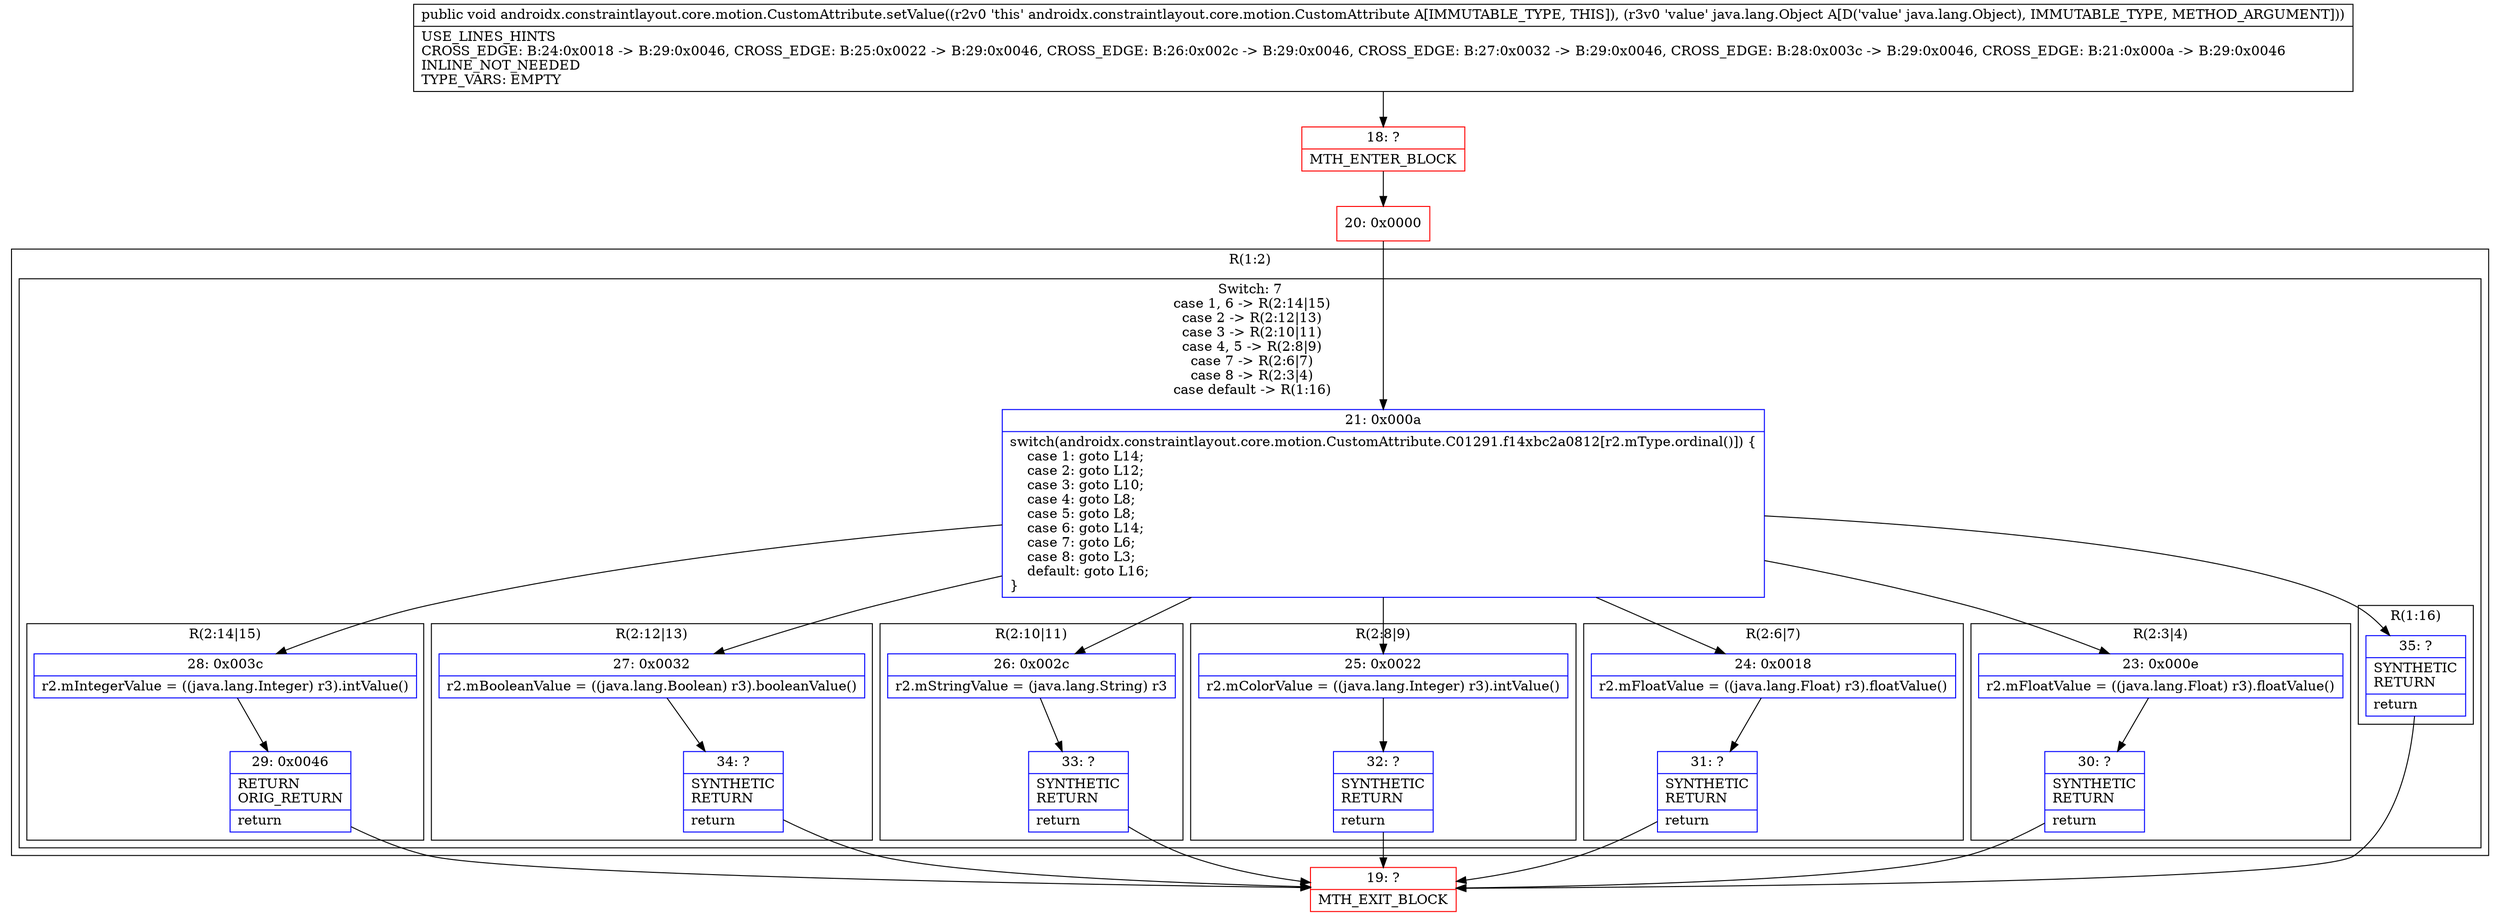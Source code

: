 digraph "CFG forandroidx.constraintlayout.core.motion.CustomAttribute.setValue(Ljava\/lang\/Object;)V" {
subgraph cluster_Region_1790768963 {
label = "R(1:2)";
node [shape=record,color=blue];
subgraph cluster_SwitchRegion_282910837 {
label = "Switch: 7
 case 1, 6 -> R(2:14|15)
 case 2 -> R(2:12|13)
 case 3 -> R(2:10|11)
 case 4, 5 -> R(2:8|9)
 case 7 -> R(2:6|7)
 case 8 -> R(2:3|4)
 case default -> R(1:16)";
node [shape=record,color=blue];
Node_21 [shape=record,label="{21\:\ 0x000a|switch(androidx.constraintlayout.core.motion.CustomAttribute.C01291.f14xbc2a0812[r2.mType.ordinal()]) \{\l    case 1: goto L14;\l    case 2: goto L12;\l    case 3: goto L10;\l    case 4: goto L8;\l    case 5: goto L8;\l    case 6: goto L14;\l    case 7: goto L6;\l    case 8: goto L3;\l    default: goto L16;\l\}\l}"];
subgraph cluster_Region_56026902 {
label = "R(2:14|15)";
node [shape=record,color=blue];
Node_28 [shape=record,label="{28\:\ 0x003c|r2.mIntegerValue = ((java.lang.Integer) r3).intValue()\l}"];
Node_29 [shape=record,label="{29\:\ 0x0046|RETURN\lORIG_RETURN\l|return\l}"];
}
subgraph cluster_Region_1648419646 {
label = "R(2:12|13)";
node [shape=record,color=blue];
Node_27 [shape=record,label="{27\:\ 0x0032|r2.mBooleanValue = ((java.lang.Boolean) r3).booleanValue()\l}"];
Node_34 [shape=record,label="{34\:\ ?|SYNTHETIC\lRETURN\l|return\l}"];
}
subgraph cluster_Region_1867187930 {
label = "R(2:10|11)";
node [shape=record,color=blue];
Node_26 [shape=record,label="{26\:\ 0x002c|r2.mStringValue = (java.lang.String) r3\l}"];
Node_33 [shape=record,label="{33\:\ ?|SYNTHETIC\lRETURN\l|return\l}"];
}
subgraph cluster_Region_417569806 {
label = "R(2:8|9)";
node [shape=record,color=blue];
Node_25 [shape=record,label="{25\:\ 0x0022|r2.mColorValue = ((java.lang.Integer) r3).intValue()\l}"];
Node_32 [shape=record,label="{32\:\ ?|SYNTHETIC\lRETURN\l|return\l}"];
}
subgraph cluster_Region_750364243 {
label = "R(2:6|7)";
node [shape=record,color=blue];
Node_24 [shape=record,label="{24\:\ 0x0018|r2.mFloatValue = ((java.lang.Float) r3).floatValue()\l}"];
Node_31 [shape=record,label="{31\:\ ?|SYNTHETIC\lRETURN\l|return\l}"];
}
subgraph cluster_Region_1233512937 {
label = "R(2:3|4)";
node [shape=record,color=blue];
Node_23 [shape=record,label="{23\:\ 0x000e|r2.mFloatValue = ((java.lang.Float) r3).floatValue()\l}"];
Node_30 [shape=record,label="{30\:\ ?|SYNTHETIC\lRETURN\l|return\l}"];
}
subgraph cluster_Region_2127514581 {
label = "R(1:16)";
node [shape=record,color=blue];
Node_35 [shape=record,label="{35\:\ ?|SYNTHETIC\lRETURN\l|return\l}"];
}
}
}
Node_18 [shape=record,color=red,label="{18\:\ ?|MTH_ENTER_BLOCK\l}"];
Node_20 [shape=record,color=red,label="{20\:\ 0x0000}"];
Node_19 [shape=record,color=red,label="{19\:\ ?|MTH_EXIT_BLOCK\l}"];
MethodNode[shape=record,label="{public void androidx.constraintlayout.core.motion.CustomAttribute.setValue((r2v0 'this' androidx.constraintlayout.core.motion.CustomAttribute A[IMMUTABLE_TYPE, THIS]), (r3v0 'value' java.lang.Object A[D('value' java.lang.Object), IMMUTABLE_TYPE, METHOD_ARGUMENT]))  | USE_LINES_HINTS\lCROSS_EDGE: B:24:0x0018 \-\> B:29:0x0046, CROSS_EDGE: B:25:0x0022 \-\> B:29:0x0046, CROSS_EDGE: B:26:0x002c \-\> B:29:0x0046, CROSS_EDGE: B:27:0x0032 \-\> B:29:0x0046, CROSS_EDGE: B:28:0x003c \-\> B:29:0x0046, CROSS_EDGE: B:21:0x000a \-\> B:29:0x0046\lINLINE_NOT_NEEDED\lTYPE_VARS: EMPTY\l}"];
MethodNode -> Node_18;Node_21 -> Node_23;
Node_21 -> Node_24;
Node_21 -> Node_25;
Node_21 -> Node_26;
Node_21 -> Node_27;
Node_21 -> Node_28;
Node_21 -> Node_35;
Node_28 -> Node_29;
Node_29 -> Node_19;
Node_27 -> Node_34;
Node_34 -> Node_19;
Node_26 -> Node_33;
Node_33 -> Node_19;
Node_25 -> Node_32;
Node_32 -> Node_19;
Node_24 -> Node_31;
Node_31 -> Node_19;
Node_23 -> Node_30;
Node_30 -> Node_19;
Node_35 -> Node_19;
Node_18 -> Node_20;
Node_20 -> Node_21;
}

